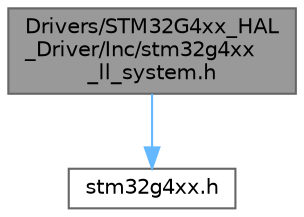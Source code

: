 digraph "Drivers/STM32G4xx_HAL_Driver/Inc/stm32g4xx_ll_system.h"
{
 // LATEX_PDF_SIZE
  bgcolor="transparent";
  edge [fontname=Helvetica,fontsize=10,labelfontname=Helvetica,labelfontsize=10];
  node [fontname=Helvetica,fontsize=10,shape=box,height=0.2,width=0.4];
  Node1 [label="Drivers/STM32G4xx_HAL\l_Driver/Inc/stm32g4xx\l_ll_system.h",height=0.2,width=0.4,color="gray40", fillcolor="grey60", style="filled", fontcolor="black",tooltip="Header file of SYSTEM LL module."];
  Node1 -> Node2 [color="steelblue1",style="solid"];
  Node2 [label="stm32g4xx.h",height=0.2,width=0.4,color="grey40", fillcolor="white", style="filled",URL="$stm32g4xx_8h.html",tooltip="CMSIS STM32G4xx Device Peripheral Access Layer Header File."];
}
